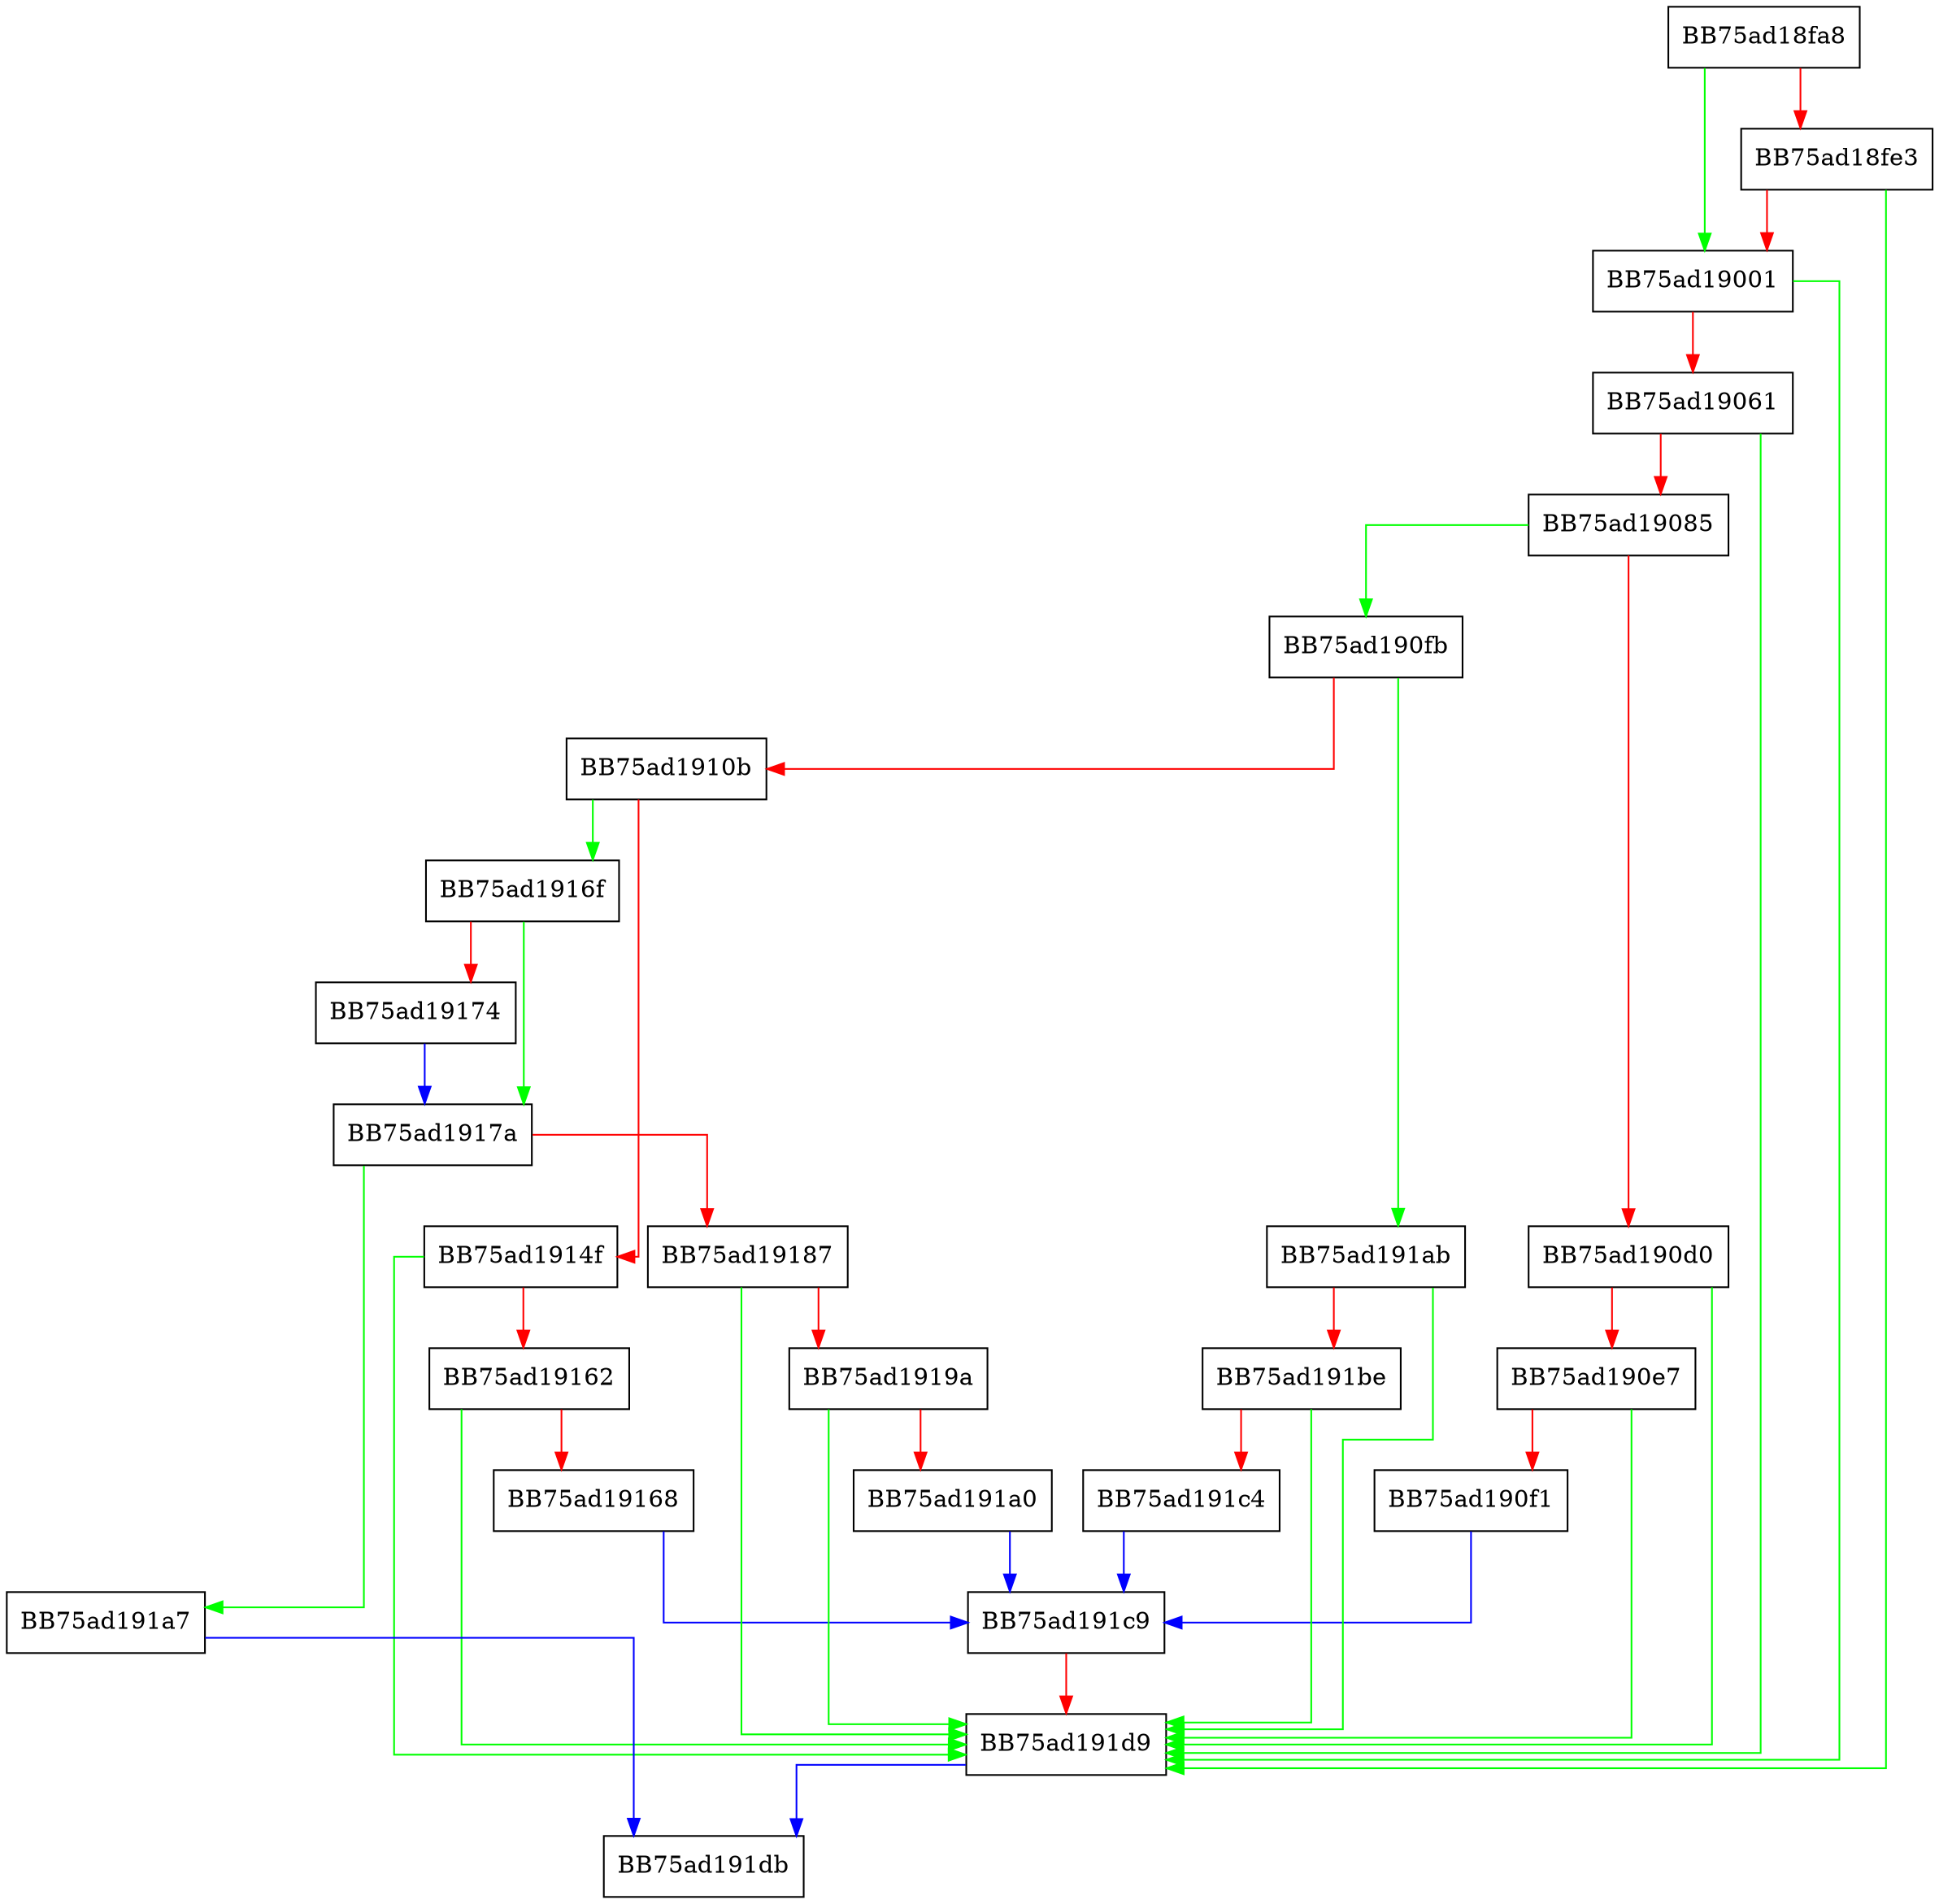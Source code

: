 digraph IsCryptPlugin {
  node [shape="box"];
  graph [splines=ortho];
  BB75ad18fa8 -> BB75ad19001 [color="green"];
  BB75ad18fa8 -> BB75ad18fe3 [color="red"];
  BB75ad18fe3 -> BB75ad191d9 [color="green"];
  BB75ad18fe3 -> BB75ad19001 [color="red"];
  BB75ad19001 -> BB75ad191d9 [color="green"];
  BB75ad19001 -> BB75ad19061 [color="red"];
  BB75ad19061 -> BB75ad191d9 [color="green"];
  BB75ad19061 -> BB75ad19085 [color="red"];
  BB75ad19085 -> BB75ad190fb [color="green"];
  BB75ad19085 -> BB75ad190d0 [color="red"];
  BB75ad190d0 -> BB75ad191d9 [color="green"];
  BB75ad190d0 -> BB75ad190e7 [color="red"];
  BB75ad190e7 -> BB75ad191d9 [color="green"];
  BB75ad190e7 -> BB75ad190f1 [color="red"];
  BB75ad190f1 -> BB75ad191c9 [color="blue"];
  BB75ad190fb -> BB75ad191ab [color="green"];
  BB75ad190fb -> BB75ad1910b [color="red"];
  BB75ad1910b -> BB75ad1916f [color="green"];
  BB75ad1910b -> BB75ad1914f [color="red"];
  BB75ad1914f -> BB75ad191d9 [color="green"];
  BB75ad1914f -> BB75ad19162 [color="red"];
  BB75ad19162 -> BB75ad191d9 [color="green"];
  BB75ad19162 -> BB75ad19168 [color="red"];
  BB75ad19168 -> BB75ad191c9 [color="blue"];
  BB75ad1916f -> BB75ad1917a [color="green"];
  BB75ad1916f -> BB75ad19174 [color="red"];
  BB75ad19174 -> BB75ad1917a [color="blue"];
  BB75ad1917a -> BB75ad191a7 [color="green"];
  BB75ad1917a -> BB75ad19187 [color="red"];
  BB75ad19187 -> BB75ad191d9 [color="green"];
  BB75ad19187 -> BB75ad1919a [color="red"];
  BB75ad1919a -> BB75ad191d9 [color="green"];
  BB75ad1919a -> BB75ad191a0 [color="red"];
  BB75ad191a0 -> BB75ad191c9 [color="blue"];
  BB75ad191a7 -> BB75ad191db [color="blue"];
  BB75ad191ab -> BB75ad191d9 [color="green"];
  BB75ad191ab -> BB75ad191be [color="red"];
  BB75ad191be -> BB75ad191d9 [color="green"];
  BB75ad191be -> BB75ad191c4 [color="red"];
  BB75ad191c4 -> BB75ad191c9 [color="blue"];
  BB75ad191c9 -> BB75ad191d9 [color="red"];
  BB75ad191d9 -> BB75ad191db [color="blue"];
}